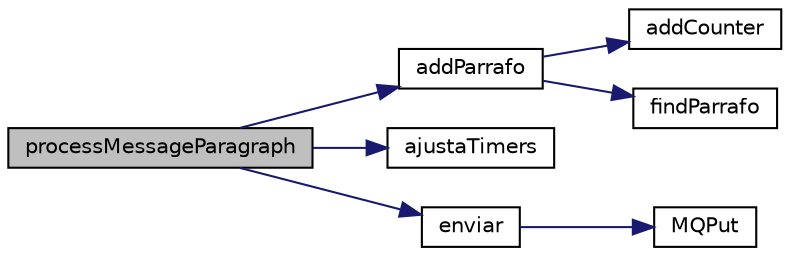 digraph "processMessageParagraph"
{
  edge [fontname="Helvetica",fontsize="10",labelfontname="Helvetica",labelfontsize="10"];
  node [fontname="Helvetica",fontsize="10",shape=record];
  rankdir="LR";
  Node1 [label="processMessageParagraph",height=0.2,width=0.4,color="black", fillcolor="grey75", style="filled", fontcolor="black"];
  Node1 -> Node2 [color="midnightblue",fontsize="10",style="solid",fontname="Helvetica"];
  Node2 [label="addParrafo",height=0.2,width=0.4,color="black", fillcolor="white", style="filled",URL="$modulos_8c.html#a30a68f431bcf69251c926de4907ae96d"];
  Node2 -> Node3 [color="midnightblue",fontsize="10",style="solid",fontname="Helvetica"];
  Node3 [label="addCounter",height=0.2,width=0.4,color="black", fillcolor="white", style="filled",URL="$modulos_8c.html#ab87d90ccd6dcf3bda267f4845b8363b6"];
  Node2 -> Node4 [color="midnightblue",fontsize="10",style="solid",fontname="Helvetica"];
  Node4 [label="findParrafo",height=0.2,width=0.4,color="black", fillcolor="white", style="filled",URL="$modulos_8c.html#af911b9d5146ac99210cffd9c91982b97"];
  Node1 -> Node5 [color="midnightblue",fontsize="10",style="solid",fontname="Helvetica"];
  Node5 [label="ajustaTimers",height=0.2,width=0.4,color="black", fillcolor="white", style="filled",URL="$messages_8c.html#ade4488bea47f13725077ee3a3e0bac34"];
  Node1 -> Node6 [color="midnightblue",fontsize="10",style="solid",fontname="Helvetica"];
  Node6 [label="enviar",height=0.2,width=0.4,color="black", fillcolor="white", style="filled",URL="$amqsdp_8c.html#ab05385469ff40b1b77e3c41846d1421f"];
  Node6 -> Node7 [color="midnightblue",fontsize="10",style="solid",fontname="Helvetica"];
  Node7 [label="MQPut",height=0.2,width=0.4,color="black", fillcolor="white", style="filled",URL="$amqsdp_8c.html#a9531d8185ec00f217beb2bcb561099d6"];
}
